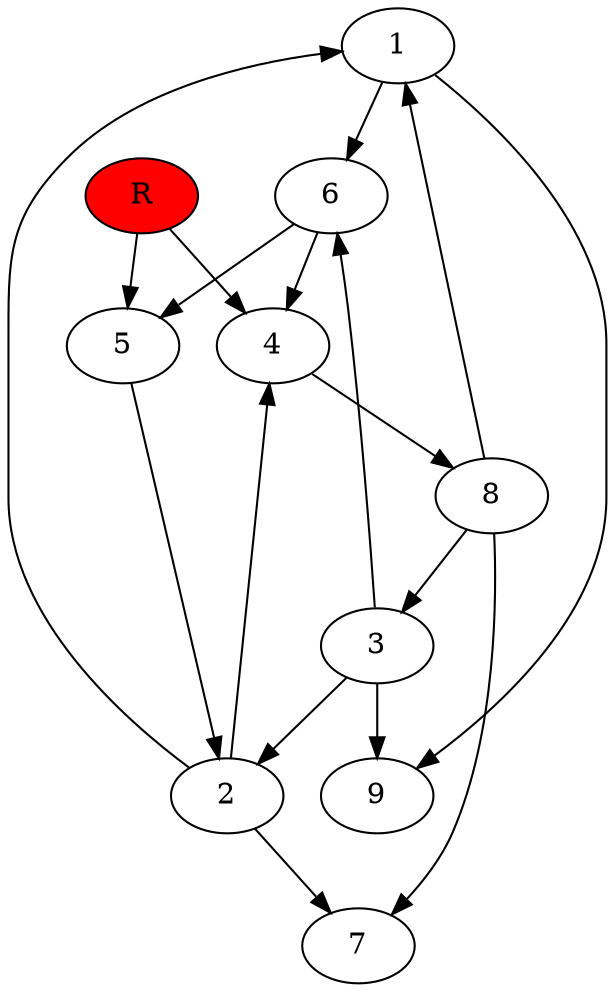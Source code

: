 digraph prb7344 {
	1
	2
	3
	4
	5
	6
	7
	8
	R [fillcolor="#ff0000" style=filled]
	1 -> 6
	1 -> 9
	2 -> 1
	2 -> 4
	2 -> 7
	3 -> 2
	3 -> 6
	3 -> 9
	4 -> 8
	5 -> 2
	6 -> 4
	6 -> 5
	8 -> 1
	8 -> 3
	8 -> 7
	R -> 4
	R -> 5
}
